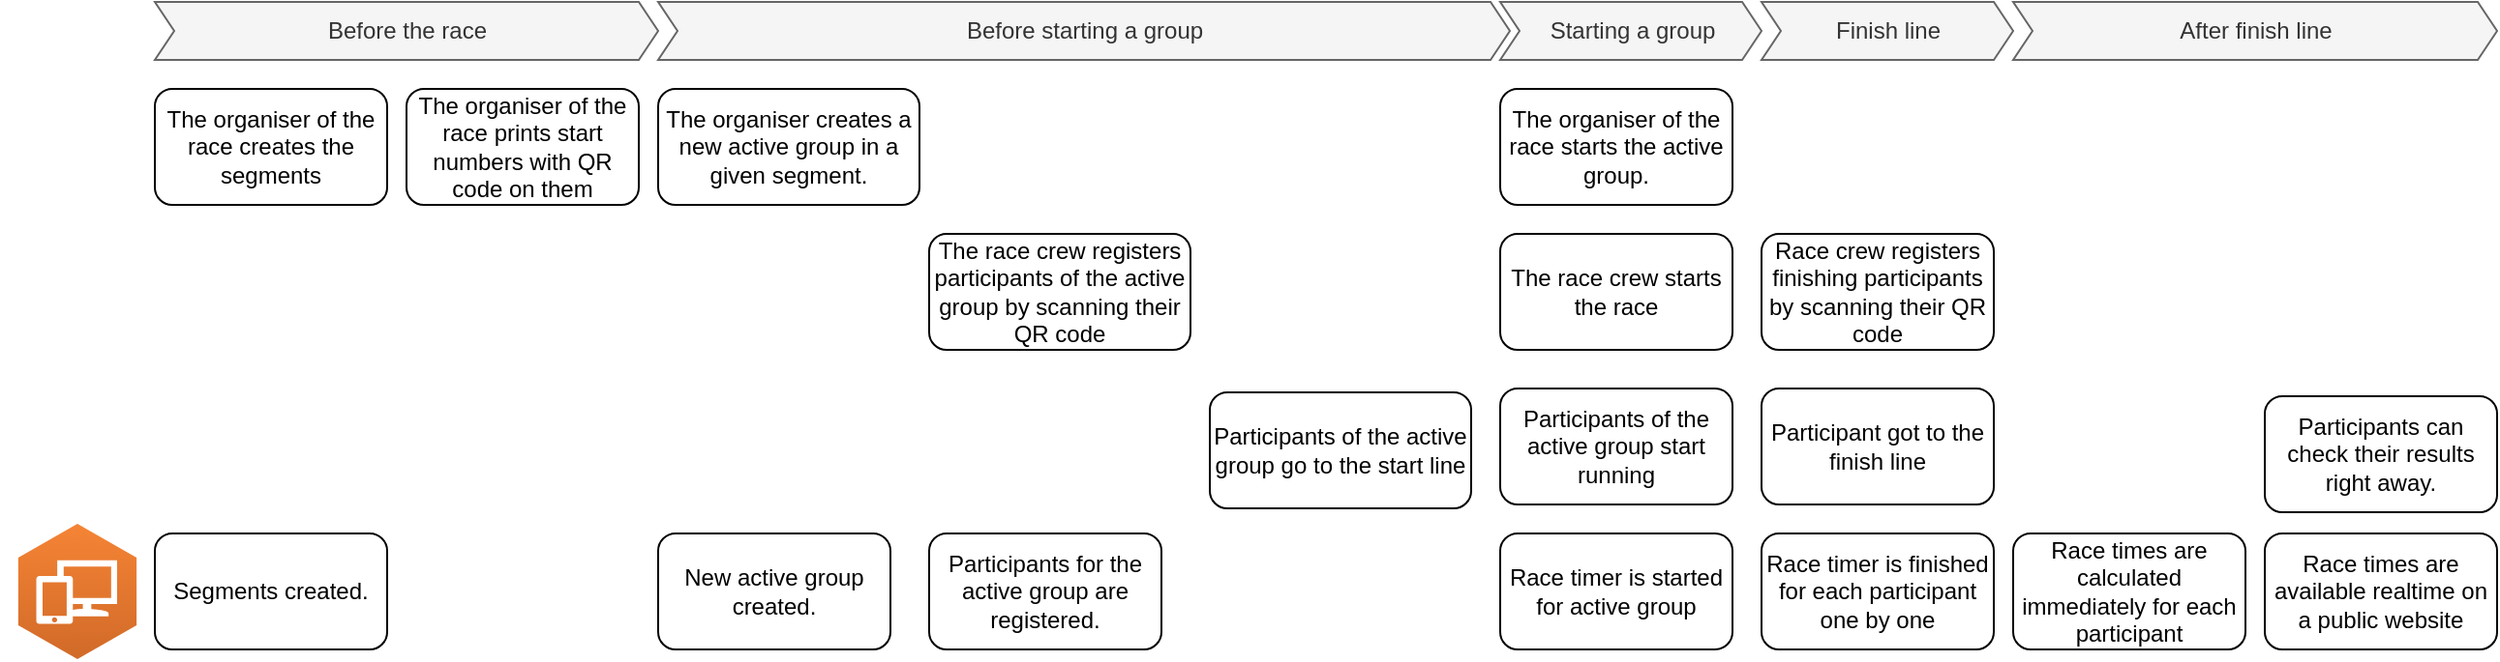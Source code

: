 <mxfile version="14.4.4" type="device"><diagram id="Ylr5uhRccPR_uGDTJ4hI" name="Page-1"><mxGraphModel dx="1181" dy="586" grid="1" gridSize="10" guides="1" tooltips="1" connect="1" arrows="1" fold="1" page="1" pageScale="1" pageWidth="827" pageHeight="1169" math="0" shadow="0"><root><mxCell id="0"/><mxCell id="1" parent="0"/><mxCell id="aAtFXDVP1MQM2Lrsvai4-1" value="Before the race" style="html=1;shadow=0;dashed=0;align=center;verticalAlign=middle;shape=mxgraph.arrows2.arrow;dy=0;dx=10;notch=10;fillColor=#f5f5f5;strokeColor=#666666;fontColor=#333333;" vertex="1" parent="1"><mxGeometry x="120" y="450" width="260" height="30" as="geometry"/></mxCell><mxCell id="aAtFXDVP1MQM2Lrsvai4-3" value="" style="shape=image;html=1;verticalAlign=top;verticalLabelPosition=bottom;labelBackgroundColor=#ffffff;imageAspect=0;aspect=fixed;image=https://cdn0.iconfinder.com/data/icons/software-engineering-and-video-gaming/512/77_hacker_user_gammer_programmer-128.png" vertex="1" parent="1"><mxGeometry x="40" y="480" width="80" height="80" as="geometry"/></mxCell><mxCell id="aAtFXDVP1MQM2Lrsvai4-4" value="The organiser of the race creates the segments" style="rounded=1;whiteSpace=wrap;html=1;" vertex="1" parent="1"><mxGeometry x="120" y="495" width="120" height="60" as="geometry"/></mxCell><mxCell id="aAtFXDVP1MQM2Lrsvai4-5" value="The organiser of the race prints start numbers with QR code on them" style="rounded=1;whiteSpace=wrap;html=1;" vertex="1" parent="1"><mxGeometry x="250" y="495" width="120" height="60" as="geometry"/></mxCell><mxCell id="aAtFXDVP1MQM2Lrsvai4-6" value="Before starting a group" style="html=1;shadow=0;dashed=0;align=center;verticalAlign=middle;shape=mxgraph.arrows2.arrow;dy=0;dx=10;notch=10;fillColor=#f5f5f5;strokeColor=#666666;fontColor=#333333;" vertex="1" parent="1"><mxGeometry x="380" y="450" width="440" height="30" as="geometry"/></mxCell><mxCell id="aAtFXDVP1MQM2Lrsvai4-7" value="" style="shape=image;html=1;verticalAlign=top;verticalLabelPosition=bottom;labelBackgroundColor=#ffffff;imageAspect=0;aspect=fixed;image=https://cdn2.iconfinder.com/data/icons/airport-solid-prepare-for-take-off/512/cabin_crew-128.png" vertex="1" parent="1"><mxGeometry x="40" y="560" width="80" height="80" as="geometry"/></mxCell><mxCell id="aAtFXDVP1MQM2Lrsvai4-8" value="The race crew registers participants of the active group by scanning their QR code" style="rounded=1;whiteSpace=wrap;html=1;" vertex="1" parent="1"><mxGeometry x="520" y="570" width="135" height="60" as="geometry"/></mxCell><mxCell id="aAtFXDVP1MQM2Lrsvai4-9" value="Starting a group" style="html=1;shadow=0;dashed=0;align=center;verticalAlign=middle;shape=mxgraph.arrows2.arrow;dy=0;dx=10;notch=10;fillColor=#f5f5f5;strokeColor=#666666;fontColor=#333333;" vertex="1" parent="1"><mxGeometry x="815" y="450" width="135" height="30" as="geometry"/></mxCell><mxCell id="aAtFXDVP1MQM2Lrsvai4-10" value="The organiser of the race starts the active group." style="rounded=1;whiteSpace=wrap;html=1;" vertex="1" parent="1"><mxGeometry x="815" y="495" width="120" height="60" as="geometry"/></mxCell><mxCell id="aAtFXDVP1MQM2Lrsvai4-11" value="" style="shape=image;html=1;verticalAlign=top;verticalLabelPosition=bottom;labelBackgroundColor=#ffffff;imageAspect=0;aspect=fixed;image=https://cdn2.iconfinder.com/data/icons/free-mobile-icon-kit/64/Runner.png" vertex="1" parent="1"><mxGeometry x="48" y="650" width="64" height="64" as="geometry"/></mxCell><mxCell id="aAtFXDVP1MQM2Lrsvai4-12" value="Participants of the active group go to the start line" style="rounded=1;whiteSpace=wrap;html=1;" vertex="1" parent="1"><mxGeometry x="665" y="652" width="135" height="60" as="geometry"/></mxCell><mxCell id="aAtFXDVP1MQM2Lrsvai4-13" value="The organiser creates a new active group in a given segment." style="rounded=1;whiteSpace=wrap;html=1;" vertex="1" parent="1"><mxGeometry x="380" y="495" width="135" height="60" as="geometry"/></mxCell><mxCell id="aAtFXDVP1MQM2Lrsvai4-14" value="The race crew starts the race" style="rounded=1;whiteSpace=wrap;html=1;" vertex="1" parent="1"><mxGeometry x="815" y="570" width="120" height="60" as="geometry"/></mxCell><mxCell id="aAtFXDVP1MQM2Lrsvai4-15" value="Participants of the active group start running" style="rounded=1;whiteSpace=wrap;html=1;" vertex="1" parent="1"><mxGeometry x="815" y="650" width="120" height="60" as="geometry"/></mxCell><mxCell id="aAtFXDVP1MQM2Lrsvai4-16" value="Finish line" style="html=1;shadow=0;dashed=0;align=center;verticalAlign=middle;shape=mxgraph.arrows2.arrow;dy=0;dx=10;notch=10;fillColor=#f5f5f5;strokeColor=#666666;fontColor=#333333;" vertex="1" parent="1"><mxGeometry x="950" y="450" width="130" height="30" as="geometry"/></mxCell><mxCell id="aAtFXDVP1MQM2Lrsvai4-18" value="" style="outlineConnect=0;dashed=0;verticalLabelPosition=bottom;verticalAlign=top;align=center;html=1;shape=mxgraph.aws3.workspaces;fillColor=#D16A28;gradientColor=#F58435;gradientDirection=north;" vertex="1" parent="1"><mxGeometry x="49.44" y="720" width="61.11" height="70" as="geometry"/></mxCell><mxCell id="aAtFXDVP1MQM2Lrsvai4-19" value="Segments created." style="rounded=1;whiteSpace=wrap;html=1;" vertex="1" parent="1"><mxGeometry x="120" y="725" width="120" height="60" as="geometry"/></mxCell><mxCell id="aAtFXDVP1MQM2Lrsvai4-20" value="New active group created." style="rounded=1;whiteSpace=wrap;html=1;" vertex="1" parent="1"><mxGeometry x="380" y="725" width="120" height="60" as="geometry"/></mxCell><mxCell id="aAtFXDVP1MQM2Lrsvai4-21" value="Participants for the active group are registered." style="rounded=1;whiteSpace=wrap;html=1;" vertex="1" parent="1"><mxGeometry x="520" y="725" width="120" height="60" as="geometry"/></mxCell><mxCell id="aAtFXDVP1MQM2Lrsvai4-22" value="Race timer is started for active group" style="rounded=1;whiteSpace=wrap;html=1;" vertex="1" parent="1"><mxGeometry x="815" y="725" width="120" height="60" as="geometry"/></mxCell><mxCell id="aAtFXDVP1MQM2Lrsvai4-23" value="Participant got to the finish line" style="rounded=1;whiteSpace=wrap;html=1;" vertex="1" parent="1"><mxGeometry x="950" y="650" width="120" height="60" as="geometry"/></mxCell><mxCell id="aAtFXDVP1MQM2Lrsvai4-24" value="Race crew registers finishing participants by scanning their QR code" style="rounded=1;whiteSpace=wrap;html=1;" vertex="1" parent="1"><mxGeometry x="950" y="570" width="120" height="60" as="geometry"/></mxCell><mxCell id="aAtFXDVP1MQM2Lrsvai4-25" value="Race timer is finished for each participant one by one" style="rounded=1;whiteSpace=wrap;html=1;" vertex="1" parent="1"><mxGeometry x="950" y="725" width="120" height="60" as="geometry"/></mxCell><mxCell id="aAtFXDVP1MQM2Lrsvai4-26" value="After finish line" style="html=1;shadow=0;dashed=0;align=center;verticalAlign=middle;shape=mxgraph.arrows2.arrow;dy=0;dx=10;notch=10;fillColor=#f5f5f5;strokeColor=#666666;fontColor=#333333;" vertex="1" parent="1"><mxGeometry x="1080" y="450" width="250" height="30" as="geometry"/></mxCell><mxCell id="aAtFXDVP1MQM2Lrsvai4-27" value="Race times are calculated immediately for each participant" style="rounded=1;whiteSpace=wrap;html=1;" vertex="1" parent="1"><mxGeometry x="1080" y="725" width="120" height="60" as="geometry"/></mxCell><mxCell id="aAtFXDVP1MQM2Lrsvai4-28" value="Race times are available realtime on a public website" style="rounded=1;whiteSpace=wrap;html=1;" vertex="1" parent="1"><mxGeometry x="1210" y="725" width="120" height="60" as="geometry"/></mxCell><mxCell id="aAtFXDVP1MQM2Lrsvai4-29" value="Participants can check their results right away." style="rounded=1;whiteSpace=wrap;html=1;" vertex="1" parent="1"><mxGeometry x="1210" y="654" width="120" height="60" as="geometry"/></mxCell></root></mxGraphModel></diagram></mxfile>